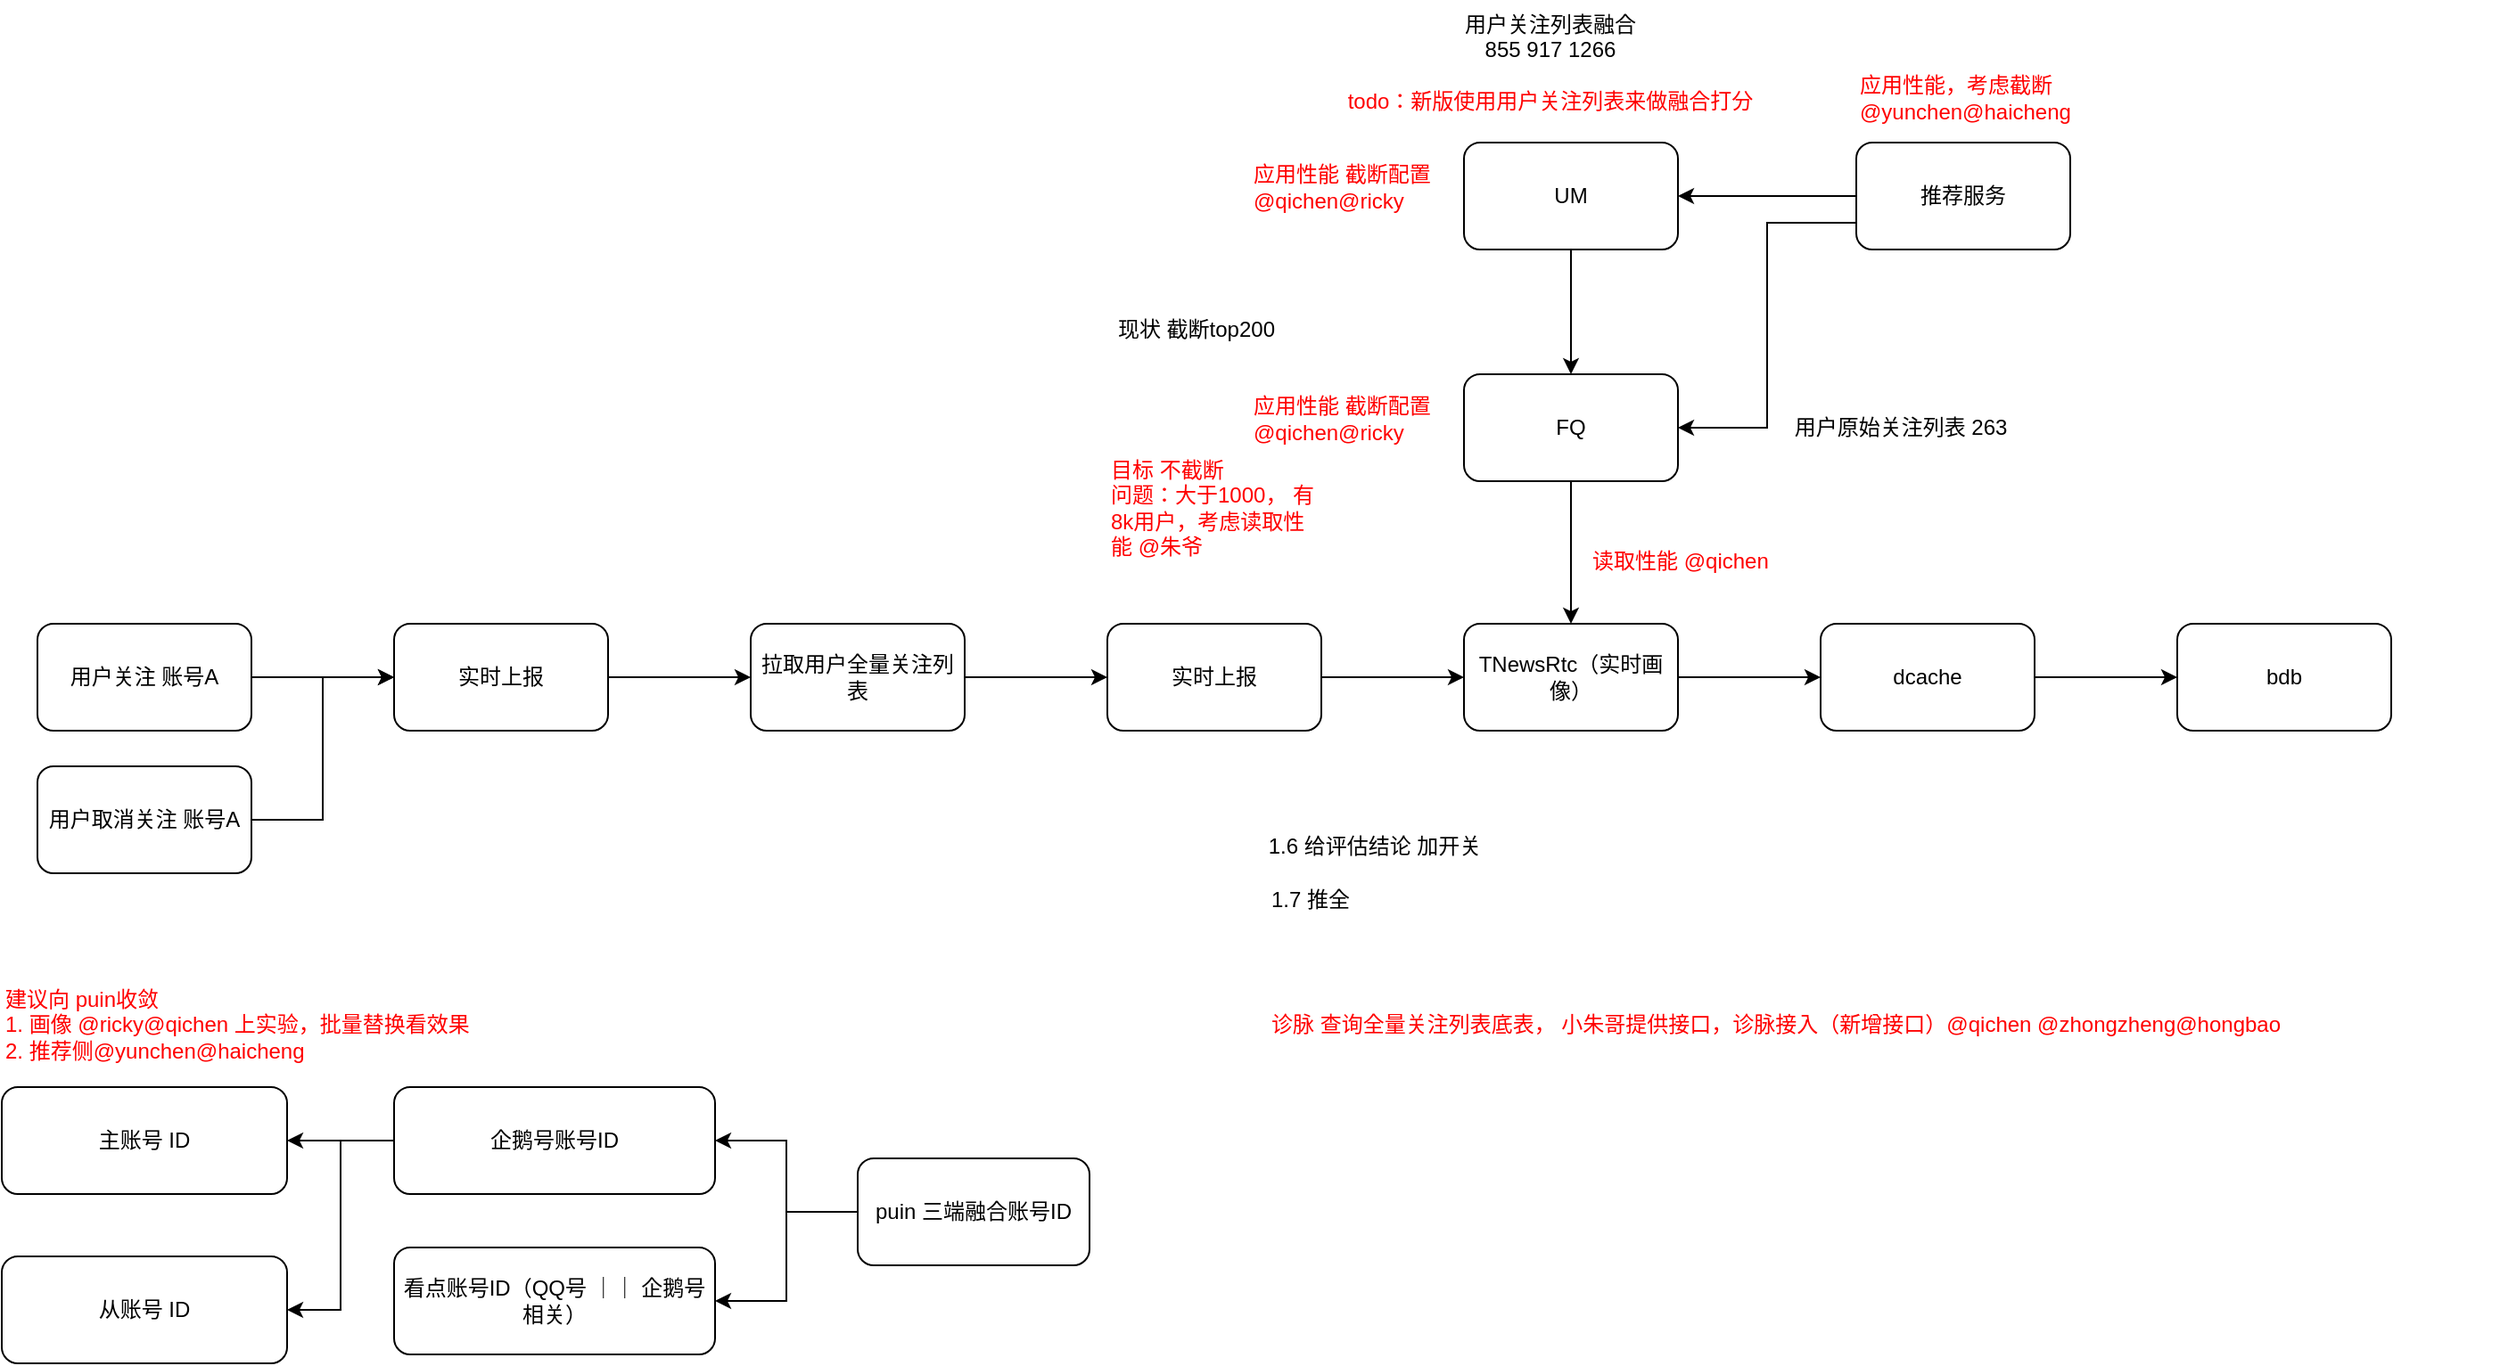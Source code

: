 <mxfile version="26.0.2">
  <diagram name="第 1 页" id="9ObKdgJYu0peYSJCS-nI">
    <mxGraphModel dx="2069" dy="1903" grid="1" gridSize="10" guides="1" tooltips="1" connect="1" arrows="1" fold="1" page="1" pageScale="1" pageWidth="827" pageHeight="1169" math="0" shadow="0">
      <root>
        <mxCell id="0" />
        <mxCell id="1" parent="0" />
        <mxCell id="NvDquahLOxgJOPCi-R8I-5" value="" style="edgeStyle=orthogonalEdgeStyle;rounded=0;orthogonalLoop=1;jettySize=auto;html=1;" edge="1" parent="1" source="NvDquahLOxgJOPCi-R8I-3" target="NvDquahLOxgJOPCi-R8I-4">
          <mxGeometry relative="1" as="geometry" />
        </mxCell>
        <mxCell id="NvDquahLOxgJOPCi-R8I-3" value="用户关注 账号A" style="rounded=1;whiteSpace=wrap;html=1;" vertex="1" parent="1">
          <mxGeometry x="-220" y="260" width="120" height="60" as="geometry" />
        </mxCell>
        <mxCell id="NvDquahLOxgJOPCi-R8I-7" value="" style="edgeStyle=orthogonalEdgeStyle;rounded=0;orthogonalLoop=1;jettySize=auto;html=1;" edge="1" parent="1" source="NvDquahLOxgJOPCi-R8I-4" target="NvDquahLOxgJOPCi-R8I-6">
          <mxGeometry relative="1" as="geometry" />
        </mxCell>
        <mxCell id="NvDquahLOxgJOPCi-R8I-4" value="实时上报" style="rounded=1;whiteSpace=wrap;html=1;" vertex="1" parent="1">
          <mxGeometry x="-20" y="260" width="120" height="60" as="geometry" />
        </mxCell>
        <mxCell id="NvDquahLOxgJOPCi-R8I-9" value="" style="edgeStyle=orthogonalEdgeStyle;rounded=0;orthogonalLoop=1;jettySize=auto;html=1;" edge="1" parent="1" source="NvDquahLOxgJOPCi-R8I-6" target="NvDquahLOxgJOPCi-R8I-8">
          <mxGeometry relative="1" as="geometry" />
        </mxCell>
        <mxCell id="NvDquahLOxgJOPCi-R8I-6" value="拉取用户全量关注列表" style="rounded=1;whiteSpace=wrap;html=1;" vertex="1" parent="1">
          <mxGeometry x="180" y="260" width="120" height="60" as="geometry" />
        </mxCell>
        <mxCell id="NvDquahLOxgJOPCi-R8I-11" value="" style="edgeStyle=orthogonalEdgeStyle;rounded=0;orthogonalLoop=1;jettySize=auto;html=1;" edge="1" parent="1" source="NvDquahLOxgJOPCi-R8I-8" target="NvDquahLOxgJOPCi-R8I-10">
          <mxGeometry relative="1" as="geometry" />
        </mxCell>
        <mxCell id="NvDquahLOxgJOPCi-R8I-8" value="实时上报" style="rounded=1;whiteSpace=wrap;html=1;" vertex="1" parent="1">
          <mxGeometry x="380" y="260" width="120" height="60" as="geometry" />
        </mxCell>
        <mxCell id="NvDquahLOxgJOPCi-R8I-15" value="" style="edgeStyle=orthogonalEdgeStyle;rounded=0;orthogonalLoop=1;jettySize=auto;html=1;" edge="1" parent="1" source="NvDquahLOxgJOPCi-R8I-10" target="NvDquahLOxgJOPCi-R8I-14">
          <mxGeometry relative="1" as="geometry" />
        </mxCell>
        <mxCell id="NvDquahLOxgJOPCi-R8I-10" value="TNewsRtc（实时画像）" style="rounded=1;whiteSpace=wrap;html=1;" vertex="1" parent="1">
          <mxGeometry x="580" y="260" width="120" height="60" as="geometry" />
        </mxCell>
        <mxCell id="NvDquahLOxgJOPCi-R8I-13" style="edgeStyle=orthogonalEdgeStyle;rounded=0;orthogonalLoop=1;jettySize=auto;html=1;exitX=1;exitY=0.5;exitDx=0;exitDy=0;entryX=0;entryY=0.5;entryDx=0;entryDy=0;" edge="1" parent="1" source="NvDquahLOxgJOPCi-R8I-12" target="NvDquahLOxgJOPCi-R8I-4">
          <mxGeometry relative="1" as="geometry" />
        </mxCell>
        <mxCell id="NvDquahLOxgJOPCi-R8I-12" value="用户取消关注 账号A" style="rounded=1;whiteSpace=wrap;html=1;" vertex="1" parent="1">
          <mxGeometry x="-220" y="340" width="120" height="60" as="geometry" />
        </mxCell>
        <mxCell id="NvDquahLOxgJOPCi-R8I-19" value="" style="edgeStyle=orthogonalEdgeStyle;rounded=0;orthogonalLoop=1;jettySize=auto;html=1;" edge="1" parent="1" source="NvDquahLOxgJOPCi-R8I-14" target="NvDquahLOxgJOPCi-R8I-18">
          <mxGeometry relative="1" as="geometry" />
        </mxCell>
        <mxCell id="NvDquahLOxgJOPCi-R8I-14" value="dcache" style="rounded=1;whiteSpace=wrap;html=1;" vertex="1" parent="1">
          <mxGeometry x="780" y="260" width="120" height="60" as="geometry" />
        </mxCell>
        <mxCell id="NvDquahLOxgJOPCi-R8I-20" value="" style="edgeStyle=orthogonalEdgeStyle;rounded=0;orthogonalLoop=1;jettySize=auto;html=1;" edge="1" parent="1" source="NvDquahLOxgJOPCi-R8I-16" target="NvDquahLOxgJOPCi-R8I-10">
          <mxGeometry relative="1" as="geometry" />
        </mxCell>
        <mxCell id="NvDquahLOxgJOPCi-R8I-16" value="FQ" style="rounded=1;whiteSpace=wrap;html=1;" vertex="1" parent="1">
          <mxGeometry x="580" y="120" width="120" height="60" as="geometry" />
        </mxCell>
        <mxCell id="NvDquahLOxgJOPCi-R8I-21" value="" style="edgeStyle=orthogonalEdgeStyle;rounded=0;orthogonalLoop=1;jettySize=auto;html=1;" edge="1" parent="1" source="NvDquahLOxgJOPCi-R8I-17" target="NvDquahLOxgJOPCi-R8I-16">
          <mxGeometry relative="1" as="geometry" />
        </mxCell>
        <mxCell id="NvDquahLOxgJOPCi-R8I-17" value="UM" style="rounded=1;whiteSpace=wrap;html=1;" vertex="1" parent="1">
          <mxGeometry x="580" y="-10" width="120" height="60" as="geometry" />
        </mxCell>
        <mxCell id="NvDquahLOxgJOPCi-R8I-18" value="bdb" style="rounded=1;whiteSpace=wrap;html=1;" vertex="1" parent="1">
          <mxGeometry x="980" y="260" width="120" height="60" as="geometry" />
        </mxCell>
        <mxCell id="NvDquahLOxgJOPCi-R8I-23" style="edgeStyle=orthogonalEdgeStyle;rounded=0;orthogonalLoop=1;jettySize=auto;html=1;exitX=0;exitY=0.5;exitDx=0;exitDy=0;entryX=1;entryY=0.5;entryDx=0;entryDy=0;" edge="1" parent="1" source="NvDquahLOxgJOPCi-R8I-22" target="NvDquahLOxgJOPCi-R8I-17">
          <mxGeometry relative="1" as="geometry" />
        </mxCell>
        <mxCell id="NvDquahLOxgJOPCi-R8I-24" style="edgeStyle=orthogonalEdgeStyle;rounded=0;orthogonalLoop=1;jettySize=auto;html=1;exitX=0;exitY=0.75;exitDx=0;exitDy=0;entryX=1;entryY=0.5;entryDx=0;entryDy=0;" edge="1" parent="1" source="NvDquahLOxgJOPCi-R8I-22" target="NvDquahLOxgJOPCi-R8I-16">
          <mxGeometry relative="1" as="geometry" />
        </mxCell>
        <mxCell id="NvDquahLOxgJOPCi-R8I-22" value="推荐服务" style="rounded=1;whiteSpace=wrap;html=1;" vertex="1" parent="1">
          <mxGeometry x="800" y="-10" width="120" height="60" as="geometry" />
        </mxCell>
        <mxCell id="NvDquahLOxgJOPCi-R8I-25" value="用户原始关注列表 263" style="text;html=1;align=center;verticalAlign=middle;whiteSpace=wrap;rounded=0;" vertex="1" parent="1">
          <mxGeometry x="750" y="135" width="150" height="30" as="geometry" />
        </mxCell>
        <mxCell id="NvDquahLOxgJOPCi-R8I-26" value="用户关注列表融合&lt;div&gt;855 917 1266&lt;/div&gt;&lt;div&gt;&lt;br&gt;&lt;/div&gt;&lt;div&gt;&lt;font style=&quot;color: rgb(255, 0, 0);&quot;&gt;t&lt;/font&gt;&lt;font style=&quot;color: rgb(255, 0, 0);&quot;&gt;odo：新版使用用户关注列表来做融合打分&lt;/font&gt;&lt;/div&gt;" style="text;html=1;align=center;verticalAlign=middle;whiteSpace=wrap;rounded=0;" vertex="1" parent="1">
          <mxGeometry x="500" y="-90" width="256.5" height="70" as="geometry" />
        </mxCell>
        <mxCell id="NvDquahLOxgJOPCi-R8I-27" value="现状 截断top200" style="text;html=1;align=center;verticalAlign=middle;whiteSpace=wrap;rounded=0;" vertex="1" parent="1">
          <mxGeometry x="370" y="80" width="120" height="30" as="geometry" />
        </mxCell>
        <mxCell id="NvDquahLOxgJOPCi-R8I-29" value="&lt;font style=&quot;color: rgb(255, 0, 0);&quot;&gt;目标 不截断&lt;/font&gt;&lt;div&gt;&lt;font style=&quot;color: rgb(255, 0, 0);&quot;&gt;问题：大于1000， 有8k用户，考虑读取性能 @朱爷&lt;/font&gt;&lt;/div&gt;" style="text;html=1;align=left;verticalAlign=middle;whiteSpace=wrap;rounded=0;" vertex="1" parent="1">
          <mxGeometry x="380" y="180" width="120" height="30" as="geometry" />
        </mxCell>
        <mxCell id="NvDquahLOxgJOPCi-R8I-30" value="&lt;font color=&quot;#ff0000&quot;&gt;读取性能 @qichen&lt;/font&gt;" style="text;html=1;align=left;verticalAlign=middle;whiteSpace=wrap;rounded=0;" vertex="1" parent="1">
          <mxGeometry x="650" y="210" width="120" height="30" as="geometry" />
        </mxCell>
        <mxCell id="NvDquahLOxgJOPCi-R8I-31" value="&lt;font color=&quot;#ff0000&quot;&gt;应用性能，考虑截断@yunchen@haicheng&lt;/font&gt;" style="text;html=1;align=left;verticalAlign=middle;whiteSpace=wrap;rounded=0;" vertex="1" parent="1">
          <mxGeometry x="800" y="-50" width="120" height="30" as="geometry" />
        </mxCell>
        <mxCell id="NvDquahLOxgJOPCi-R8I-32" value="&lt;font color=&quot;#ff0000&quot;&gt;应用性能 截断配置 @qichen@ricky&lt;/font&gt;" style="text;html=1;align=left;verticalAlign=middle;whiteSpace=wrap;rounded=0;" vertex="1" parent="1">
          <mxGeometry x="460" width="180" height="30" as="geometry" />
        </mxCell>
        <mxCell id="NvDquahLOxgJOPCi-R8I-33" value="1.6 给评估结论 加开关" style="text;html=1;align=center;verticalAlign=middle;whiteSpace=wrap;rounded=0;" vertex="1" parent="1">
          <mxGeometry x="460" y="370" width="140" height="30" as="geometry" />
        </mxCell>
        <mxCell id="NvDquahLOxgJOPCi-R8I-34" value="1.7 推全" style="text;html=1;align=left;verticalAlign=middle;whiteSpace=wrap;rounded=0;" vertex="1" parent="1">
          <mxGeometry x="470" y="400" width="140" height="30" as="geometry" />
        </mxCell>
        <mxCell id="NvDquahLOxgJOPCi-R8I-35" value="&lt;font color=&quot;#ff0000&quot;&gt;应用性能 截断配置 @qichen@ricky&lt;/font&gt;" style="text;html=1;align=left;verticalAlign=middle;whiteSpace=wrap;rounded=0;" vertex="1" parent="1">
          <mxGeometry x="460" y="130" width="180" height="30" as="geometry" />
        </mxCell>
        <mxCell id="NvDquahLOxgJOPCi-R8I-38" value="" style="edgeStyle=orthogonalEdgeStyle;rounded=0;orthogonalLoop=1;jettySize=auto;html=1;" edge="1" parent="1" source="NvDquahLOxgJOPCi-R8I-36" target="NvDquahLOxgJOPCi-R8I-37">
          <mxGeometry relative="1" as="geometry" />
        </mxCell>
        <mxCell id="NvDquahLOxgJOPCi-R8I-40" style="edgeStyle=orthogonalEdgeStyle;rounded=0;orthogonalLoop=1;jettySize=auto;html=1;exitX=0;exitY=0.5;exitDx=0;exitDy=0;entryX=1;entryY=0.5;entryDx=0;entryDy=0;" edge="1" parent="1" source="NvDquahLOxgJOPCi-R8I-36" target="NvDquahLOxgJOPCi-R8I-39">
          <mxGeometry relative="1" as="geometry" />
        </mxCell>
        <mxCell id="NvDquahLOxgJOPCi-R8I-36" value="puin 三端融合账号ID" style="rounded=1;whiteSpace=wrap;html=1;" vertex="1" parent="1">
          <mxGeometry x="240" y="560" width="130" height="60" as="geometry" />
        </mxCell>
        <mxCell id="NvDquahLOxgJOPCi-R8I-43" value="" style="edgeStyle=orthogonalEdgeStyle;rounded=0;orthogonalLoop=1;jettySize=auto;html=1;" edge="1" parent="1" source="NvDquahLOxgJOPCi-R8I-37" target="NvDquahLOxgJOPCi-R8I-42">
          <mxGeometry relative="1" as="geometry" />
        </mxCell>
        <mxCell id="NvDquahLOxgJOPCi-R8I-45" style="edgeStyle=orthogonalEdgeStyle;rounded=0;orthogonalLoop=1;jettySize=auto;html=1;exitX=0;exitY=0.5;exitDx=0;exitDy=0;entryX=1;entryY=0.5;entryDx=0;entryDy=0;" edge="1" parent="1" source="NvDquahLOxgJOPCi-R8I-37" target="NvDquahLOxgJOPCi-R8I-44">
          <mxGeometry relative="1" as="geometry" />
        </mxCell>
        <mxCell id="NvDquahLOxgJOPCi-R8I-37" value="企鹅号账号ID" style="rounded=1;whiteSpace=wrap;html=1;" vertex="1" parent="1">
          <mxGeometry x="-20" y="520" width="180" height="60" as="geometry" />
        </mxCell>
        <mxCell id="NvDquahLOxgJOPCi-R8I-39" value="看点账号ID（QQ号 ｜｜ 企鹅号相关）" style="rounded=1;whiteSpace=wrap;html=1;" vertex="1" parent="1">
          <mxGeometry x="-20" y="610" width="180" height="60" as="geometry" />
        </mxCell>
        <mxCell id="NvDquahLOxgJOPCi-R8I-42" value="主账号 ID" style="rounded=1;whiteSpace=wrap;html=1;" vertex="1" parent="1">
          <mxGeometry x="-240" y="520" width="160" height="60" as="geometry" />
        </mxCell>
        <mxCell id="NvDquahLOxgJOPCi-R8I-44" value="从账号 ID" style="rounded=1;whiteSpace=wrap;html=1;" vertex="1" parent="1">
          <mxGeometry x="-240" y="615" width="160" height="60" as="geometry" />
        </mxCell>
        <mxCell id="NvDquahLOxgJOPCi-R8I-46" value="&lt;font style=&quot;color: rgb(255, 0, 0);&quot;&gt;建议向 puin收敛&amp;nbsp;&amp;nbsp;&lt;/font&gt;&lt;div&gt;&lt;font style=&quot;color: rgb(255, 0, 0);&quot;&gt;1. 画像 @ricky@qichen 上实验，批量替换看效果&lt;/font&gt;&lt;/div&gt;&lt;div&gt;&lt;font style=&quot;color: rgb(255, 0, 0);&quot;&gt;2. 推荐侧@yunchen@haicheng&lt;/font&gt;&lt;/div&gt;" style="text;html=1;align=left;verticalAlign=middle;whiteSpace=wrap;rounded=0;" vertex="1" parent="1">
          <mxGeometry x="-240" y="440" width="310" height="90" as="geometry" />
        </mxCell>
        <mxCell id="NvDquahLOxgJOPCi-R8I-47" value="&lt;font color=&quot;#ff0000&quot;&gt;诊脉 查询全量关注列表底表， 小朱哥提供接口，诊脉接入（新增接口）@qichen @zhongzheng@hongbao&lt;/font&gt;" style="text;html=1;align=left;verticalAlign=middle;whiteSpace=wrap;rounded=0;" vertex="1" parent="1">
          <mxGeometry x="470" y="470" width="690" height="30" as="geometry" />
        </mxCell>
      </root>
    </mxGraphModel>
  </diagram>
</mxfile>
